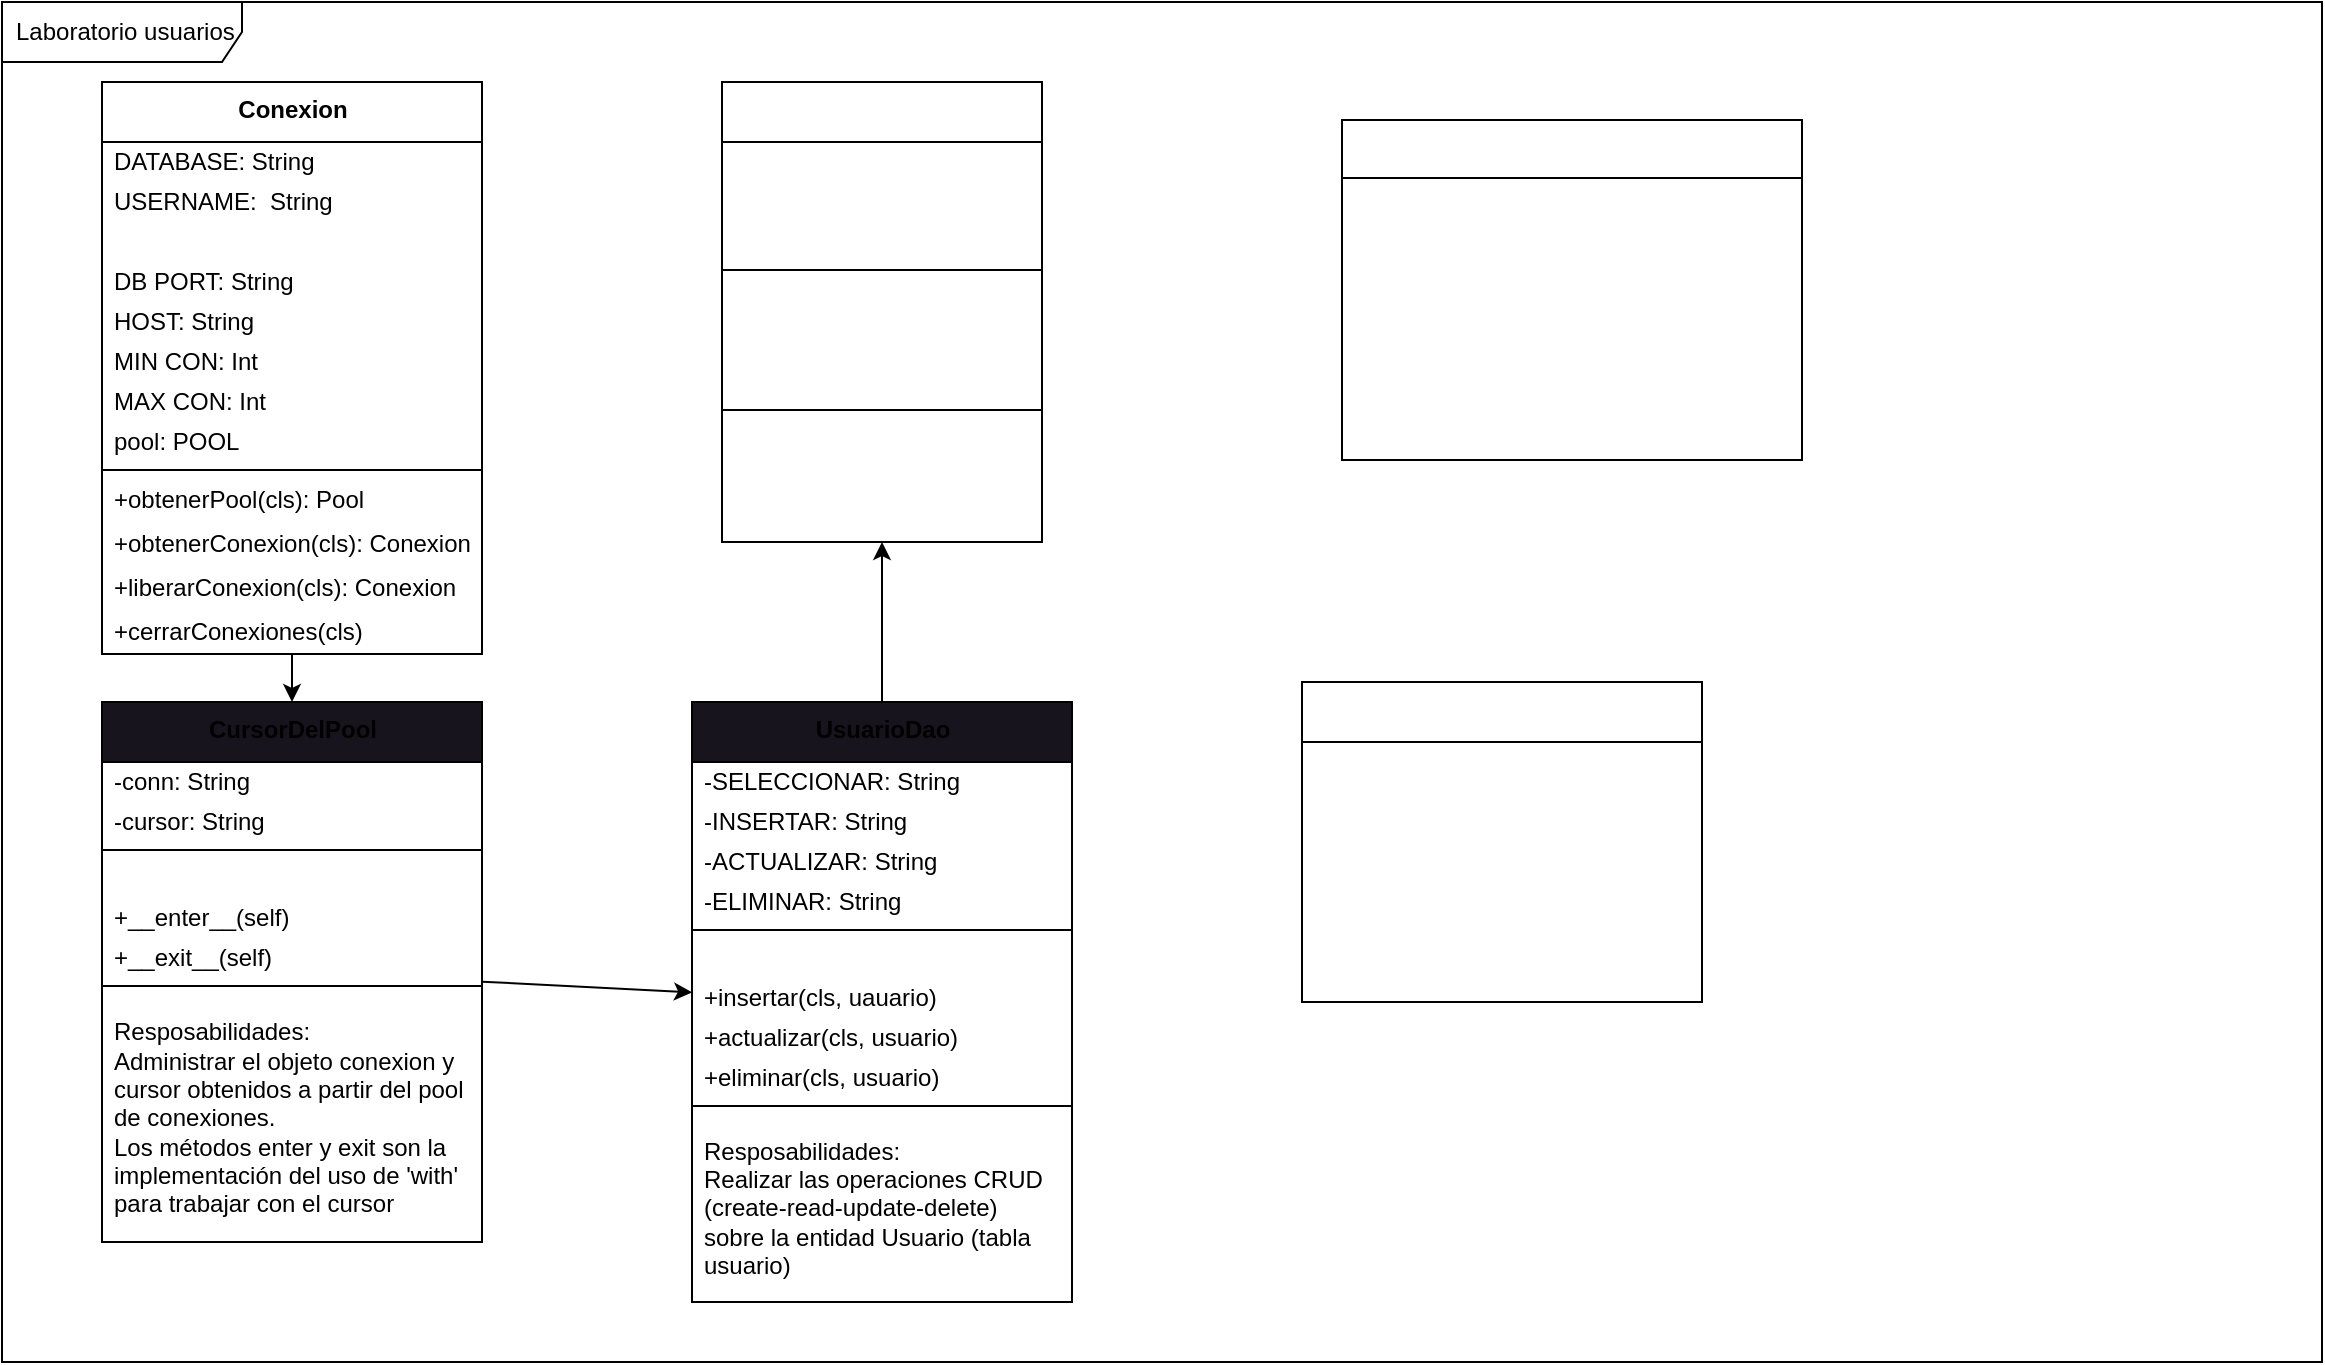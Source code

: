<mxfile>
    <diagram id="i1XCTHyxqTCxPXsNeSBd" name="Página-1">
        <mxGraphModel dx="989" dy="694" grid="1" gridSize="10" guides="1" tooltips="1" connect="1" arrows="1" fold="1" page="0" pageScale="1" pageWidth="827" pageHeight="1169" math="0" shadow="0">
            <root>
                <mxCell id="0"/>
                <mxCell id="1" parent="0"/>
                <mxCell id="2" value="Laboratorio usuarios" style="shape=umlFrame;whiteSpace=wrap;html=1;width=120;height=30;boundedLbl=1;verticalAlign=middle;align=left;spacingLeft=5;" vertex="1" parent="1">
                    <mxGeometry x="-190" width="1160" height="680" as="geometry"/>
                </mxCell>
                <mxCell id="33" value="" style="edgeStyle=none;html=1;fontSize=13;fontColor=#FFFFFF;" edge="1" parent="1" source="3" target="19">
                    <mxGeometry relative="1" as="geometry"/>
                </mxCell>
                <mxCell id="3" value="&lt;b&gt;Conexion&lt;/b&gt;" style="swimlane;fontStyle=0;align=center;verticalAlign=top;childLayout=stackLayout;horizontal=1;startSize=30;horizontalStack=0;resizeParent=1;resizeParentMax=0;resizeLast=0;collapsible=0;marginBottom=0;html=1;" vertex="1" parent="1">
                    <mxGeometry x="-140" y="40" width="190" height="286" as="geometry"/>
                </mxCell>
                <mxCell id="5" value="DATABASE: String" style="text;html=1;strokeColor=none;fillColor=none;align=left;verticalAlign=middle;spacingLeft=4;spacingRight=4;overflow=hidden;rotatable=0;points=[[0,0.5],[1,0.5]];portConstraint=eastwest;" vertex="1" parent="3">
                    <mxGeometry y="30" width="190" height="20" as="geometry"/>
                </mxCell>
                <mxCell id="4" value="USERNAME:&amp;nbsp; String" style="text;html=1;strokeColor=none;fillColor=none;align=left;verticalAlign=middle;spacingLeft=4;spacingRight=4;overflow=hidden;rotatable=0;points=[[0,0.5],[1,0.5]];portConstraint=eastwest;" vertex="1" parent="3">
                    <mxGeometry y="50" width="190" height="20" as="geometry"/>
                </mxCell>
                <mxCell id="6" value="PASSWORD: String" style="text;html=1;strokeColor=none;fillColor=none;align=left;verticalAlign=middle;spacingLeft=4;spacingRight=4;overflow=hidden;rotatable=0;points=[[0,0.5],[1,0.5]];portConstraint=eastwest;fontColor=#FFFFFF;" vertex="1" parent="3">
                    <mxGeometry y="70" width="190" height="20" as="geometry"/>
                </mxCell>
                <mxCell id="7" value="DB PORT: String" style="text;html=1;strokeColor=none;fillColor=none;align=left;verticalAlign=middle;spacingLeft=4;spacingRight=4;overflow=hidden;rotatable=0;points=[[0,0.5],[1,0.5]];portConstraint=eastwest;" vertex="1" parent="3">
                    <mxGeometry y="90" width="190" height="20" as="geometry"/>
                </mxCell>
                <mxCell id="9" value="HOST: String" style="text;html=1;strokeColor=none;fillColor=none;align=left;verticalAlign=middle;spacingLeft=4;spacingRight=4;overflow=hidden;rotatable=0;points=[[0,0.5],[1,0.5]];portConstraint=eastwest;" vertex="1" parent="3">
                    <mxGeometry y="110" width="190" height="20" as="geometry"/>
                </mxCell>
                <mxCell id="13" value="MIN CON: Int" style="text;html=1;strokeColor=none;fillColor=none;align=left;verticalAlign=middle;spacingLeft=4;spacingRight=4;overflow=hidden;rotatable=0;points=[[0,0.5],[1,0.5]];portConstraint=eastwest;" vertex="1" parent="3">
                    <mxGeometry y="130" width="190" height="20" as="geometry"/>
                </mxCell>
                <mxCell id="12" value="MAX CON: Int&lt;span style=&quot;white-space: pre;&quot;&gt;&#9;&lt;/span&gt;" style="text;html=1;strokeColor=none;fillColor=none;align=left;verticalAlign=middle;spacingLeft=4;spacingRight=4;overflow=hidden;rotatable=0;points=[[0,0.5],[1,0.5]];portConstraint=eastwest;" vertex="1" parent="3">
                    <mxGeometry y="150" width="190" height="20" as="geometry"/>
                </mxCell>
                <mxCell id="11" value="pool: POOL" style="text;html=1;strokeColor=none;fillColor=none;align=left;verticalAlign=middle;spacingLeft=4;spacingRight=4;overflow=hidden;rotatable=0;points=[[0,0.5],[1,0.5]];portConstraint=eastwest;" vertex="1" parent="3">
                    <mxGeometry y="170" width="190" height="20" as="geometry"/>
                </mxCell>
                <mxCell id="8" value="" style="line;strokeWidth=1;fillColor=none;align=left;verticalAlign=middle;spacingTop=-1;spacingLeft=3;spacingRight=3;rotatable=0;labelPosition=right;points=[];portConstraint=eastwest;" vertex="1" parent="3">
                    <mxGeometry y="190" width="190" height="8" as="geometry"/>
                </mxCell>
                <mxCell id="10" value="+obtenerPool(cls): Pool" style="text;html=1;strokeColor=none;fillColor=none;align=left;verticalAlign=middle;spacingLeft=4;spacingRight=4;overflow=hidden;rotatable=0;points=[[0,0.5],[1,0.5]];portConstraint=eastwest;" vertex="1" parent="3">
                    <mxGeometry y="198" width="190" height="22" as="geometry"/>
                </mxCell>
                <mxCell id="17" value="+obtenerConexion(cls): Conexion" style="text;html=1;strokeColor=none;fillColor=none;align=left;verticalAlign=middle;spacingLeft=4;spacingRight=4;overflow=hidden;rotatable=0;points=[[0,0.5],[1,0.5]];portConstraint=eastwest;" vertex="1" parent="3">
                    <mxGeometry y="220" width="190" height="22" as="geometry"/>
                </mxCell>
                <mxCell id="16" value="+liberarConexion(cls): Conexion" style="text;html=1;strokeColor=none;fillColor=none;align=left;verticalAlign=middle;spacingLeft=4;spacingRight=4;overflow=hidden;rotatable=0;points=[[0,0.5],[1,0.5]];portConstraint=eastwest;" vertex="1" parent="3">
                    <mxGeometry y="242" width="190" height="22" as="geometry"/>
                </mxCell>
                <mxCell id="15" value="+cerrarConexiones(cls)" style="text;html=1;strokeColor=none;fillColor=none;align=left;verticalAlign=middle;spacingLeft=4;spacingRight=4;overflow=hidden;rotatable=0;points=[[0,0.5],[1,0.5]];portConstraint=eastwest;" vertex="1" parent="3">
                    <mxGeometry y="264" width="190" height="22" as="geometry"/>
                </mxCell>
                <mxCell id="54" value="" style="edgeStyle=none;html=1;fontSize=13;fontColor=#FFFFFF;" edge="1" parent="1" source="19" target="45">
                    <mxGeometry relative="1" as="geometry"/>
                </mxCell>
                <mxCell id="19" value="&lt;b&gt;CursorDelPool&lt;/b&gt;" style="swimlane;fontStyle=0;align=center;verticalAlign=top;childLayout=stackLayout;horizontal=1;startSize=30;horizontalStack=0;resizeParent=1;resizeParentMax=0;resizeLast=0;collapsible=0;marginBottom=0;html=1;fillColor=rgb(24, 20, 29);" vertex="1" parent="1">
                    <mxGeometry x="-140" y="350" width="190" height="270" as="geometry"/>
                </mxCell>
                <mxCell id="20" value="-conn: String" style="text;html=1;strokeColor=none;fillColor=none;align=left;verticalAlign=middle;spacingLeft=4;spacingRight=4;overflow=hidden;rotatable=0;points=[[0,0.5],[1,0.5]];portConstraint=eastwest;" vertex="1" parent="19">
                    <mxGeometry y="30" width="190" height="20" as="geometry"/>
                </mxCell>
                <mxCell id="21" value="-cursor: String" style="text;html=1;strokeColor=none;fillColor=none;align=left;verticalAlign=middle;spacingLeft=4;spacingRight=4;overflow=hidden;rotatable=0;points=[[0,0.5],[1,0.5]];portConstraint=eastwest;" vertex="1" parent="19">
                    <mxGeometry y="50" width="190" height="20" as="geometry"/>
                </mxCell>
                <mxCell id="34" value="" style="line;strokeWidth=1;fillColor=none;align=left;verticalAlign=middle;spacingTop=-1;spacingLeft=3;spacingRight=3;rotatable=0;labelPosition=right;points=[];portConstraint=eastwest;" vertex="1" parent="19">
                    <mxGeometry y="70" width="190" height="8" as="geometry"/>
                </mxCell>
                <mxCell id="22" value="+__init__(self)" style="text;html=1;strokeColor=none;fillColor=none;align=left;verticalAlign=middle;spacingLeft=4;spacingRight=4;overflow=hidden;rotatable=0;points=[[0,0.5],[1,0.5]];portConstraint=eastwest;fontColor=#FFFFFF;" vertex="1" parent="19">
                    <mxGeometry y="78" width="190" height="20" as="geometry"/>
                </mxCell>
                <mxCell id="23" value="+__enter__(self)" style="text;html=1;strokeColor=none;fillColor=none;align=left;verticalAlign=middle;spacingLeft=4;spacingRight=4;overflow=hidden;rotatable=0;points=[[0,0.5],[1,0.5]];portConstraint=eastwest;" vertex="1" parent="19">
                    <mxGeometry y="98" width="190" height="20" as="geometry"/>
                </mxCell>
                <mxCell id="24" value="+__exit__(self)" style="text;html=1;strokeColor=none;fillColor=none;align=left;verticalAlign=middle;spacingLeft=4;spacingRight=4;overflow=hidden;rotatable=0;points=[[0,0.5],[1,0.5]];portConstraint=eastwest;" vertex="1" parent="19">
                    <mxGeometry y="118" width="190" height="20" as="geometry"/>
                </mxCell>
                <mxCell id="28" value="" style="line;strokeWidth=1;fillColor=none;align=left;verticalAlign=middle;spacingTop=-1;spacingLeft=3;spacingRight=3;rotatable=0;labelPosition=right;points=[];portConstraint=eastwest;" vertex="1" parent="19">
                    <mxGeometry y="138" width="190" height="8" as="geometry"/>
                </mxCell>
                <mxCell id="25" value="Resposabilidades:&amp;nbsp;&lt;br&gt;Administrar el objeto conexion y&amp;nbsp;&lt;br&gt;cursor obtenidos a partir del pool&lt;br&gt;de conexiones.&lt;br&gt;Los métodos enter y exit son la&amp;nbsp;&lt;br&gt;implementación del uso de 'with'&lt;br&gt;para trabajar con el cursor" style="text;html=1;strokeColor=none;fillColor=none;align=left;verticalAlign=middle;spacingLeft=4;spacingRight=4;overflow=hidden;rotatable=0;points=[[0,0.5],[1,0.5]];portConstraint=eastwest;" vertex="1" parent="19">
                    <mxGeometry y="146" width="190" height="124" as="geometry"/>
                </mxCell>
                <mxCell id="35" value="Ususario" style="swimlane;fontStyle=0;align=center;verticalAlign=top;childLayout=stackLayout;horizontal=1;startSize=30;horizontalStack=0;resizeParent=1;resizeParentMax=0;resizeLast=0;collapsible=0;marginBottom=0;html=1;fontSize=13;fontColor=#FFFFFF;" vertex="1" parent="1">
                    <mxGeometry x="170" y="40" width="160" height="230" as="geometry"/>
                </mxCell>
                <mxCell id="36" value="-id_usurario: Int" style="text;html=1;strokeColor=none;fillColor=none;align=left;verticalAlign=middle;spacingLeft=4;spacingRight=4;overflow=hidden;rotatable=0;points=[[0,0.5],[1,0.5]];portConstraint=eastwest;fontSize=13;fontColor=#FFFFFF;" vertex="1" parent="35">
                    <mxGeometry y="30" width="160" height="20" as="geometry"/>
                </mxCell>
                <mxCell id="37" value="-username: String" style="text;html=1;strokeColor=none;fillColor=none;align=left;verticalAlign=middle;spacingLeft=4;spacingRight=4;overflow=hidden;rotatable=0;points=[[0,0.5],[1,0.5]];portConstraint=eastwest;fontSize=13;fontColor=#FFFFFF;" vertex="1" parent="35">
                    <mxGeometry y="50" width="160" height="20" as="geometry"/>
                </mxCell>
                <mxCell id="39" value="-password: String" style="text;html=1;strokeColor=none;fillColor=none;align=left;verticalAlign=middle;spacingLeft=4;spacingRight=4;overflow=hidden;rotatable=0;points=[[0,0.5],[1,0.5]];portConstraint=eastwest;fontSize=13;fontColor=#FFFFFF;" vertex="1" parent="35">
                    <mxGeometry y="70" width="160" height="20" as="geometry"/>
                </mxCell>
                <mxCell id="40" value="" style="line;strokeWidth=1;fillColor=none;align=left;verticalAlign=middle;spacingTop=-1;spacingLeft=3;spacingRight=3;rotatable=0;labelPosition=right;points=[];portConstraint=eastwest;fontSize=13;fontColor=#FFFFFF;" vertex="1" parent="35">
                    <mxGeometry y="90" width="160" height="8" as="geometry"/>
                </mxCell>
                <mxCell id="41" value="+__str__(): String" style="text;html=1;strokeColor=none;fillColor=none;align=left;verticalAlign=middle;spacingLeft=4;spacingRight=4;overflow=hidden;rotatable=0;points=[[0,0.5],[1,0.5]];portConstraint=eastwest;fontSize=13;fontColor=#FFFFFF;" vertex="1" parent="35">
                    <mxGeometry y="98" width="160" height="20" as="geometry"/>
                </mxCell>
                <mxCell id="42" value="+metodo Get/Set de&amp;nbsp;&lt;br&gt;cada atributo" style="text;html=1;strokeColor=none;fillColor=none;align=left;verticalAlign=middle;spacingLeft=4;spacingRight=4;overflow=hidden;rotatable=0;points=[[0,0.5],[1,0.5]];portConstraint=eastwest;fontSize=13;fontColor=#FFFFFF;" vertex="1" parent="35">
                    <mxGeometry y="118" width="160" height="42" as="geometry"/>
                </mxCell>
                <mxCell id="44" value="" style="line;strokeWidth=1;fillColor=none;align=left;verticalAlign=middle;spacingTop=-1;spacingLeft=3;spacingRight=3;rotatable=0;labelPosition=right;points=[];portConstraint=eastwest;fontSize=13;fontColor=#FFFFFF;" vertex="1" parent="35">
                    <mxGeometry y="160" width="160" height="8" as="geometry"/>
                </mxCell>
                <mxCell id="43" value="Responsabilidades:&lt;br&gt;Crea objetos de entidad&lt;br&gt;Usuario" style="text;html=1;strokeColor=none;fillColor=none;align=left;verticalAlign=middle;spacingLeft=4;spacingRight=4;overflow=hidden;rotatable=0;points=[[0,0.5],[1,0.5]];portConstraint=eastwest;fontSize=13;fontColor=#FFFFFF;" vertex="1" parent="35">
                    <mxGeometry y="168" width="160" height="62" as="geometry"/>
                </mxCell>
                <mxCell id="58" style="edgeStyle=none;html=1;fontSize=13;fontColor=#FFFFFF;" edge="1" parent="1" source="45" target="43">
                    <mxGeometry relative="1" as="geometry"/>
                </mxCell>
                <mxCell id="45" value="&lt;b&gt;UsuarioDao&lt;/b&gt;" style="swimlane;fontStyle=0;align=center;verticalAlign=top;childLayout=stackLayout;horizontal=1;startSize=30;horizontalStack=0;resizeParent=1;resizeParentMax=0;resizeLast=0;collapsible=0;marginBottom=0;html=1;fillColor=rgb(24, 20, 29);" vertex="1" parent="1">
                    <mxGeometry x="155" y="350" width="190" height="300" as="geometry"/>
                </mxCell>
                <mxCell id="46" value="-SELECCIONAR: String" style="text;html=1;strokeColor=none;fillColor=none;align=left;verticalAlign=middle;spacingLeft=4;spacingRight=4;overflow=hidden;rotatable=0;points=[[0,0.5],[1,0.5]];portConstraint=eastwest;" vertex="1" parent="45">
                    <mxGeometry y="30" width="190" height="20" as="geometry"/>
                </mxCell>
                <mxCell id="47" value="-INSERTAR: String" style="text;html=1;strokeColor=none;fillColor=none;align=left;verticalAlign=middle;spacingLeft=4;spacingRight=4;overflow=hidden;rotatable=0;points=[[0,0.5],[1,0.5]];portConstraint=eastwest;" vertex="1" parent="45">
                    <mxGeometry y="50" width="190" height="20" as="geometry"/>
                </mxCell>
                <mxCell id="56" value="-ACTUALIZAR: String" style="text;html=1;strokeColor=none;fillColor=none;align=left;verticalAlign=middle;spacingLeft=4;spacingRight=4;overflow=hidden;rotatable=0;points=[[0,0.5],[1,0.5]];portConstraint=eastwest;" vertex="1" parent="45">
                    <mxGeometry y="70" width="190" height="20" as="geometry"/>
                </mxCell>
                <mxCell id="55" value="-ELIMINAR: String" style="text;html=1;strokeColor=none;fillColor=none;align=left;verticalAlign=middle;spacingLeft=4;spacingRight=4;overflow=hidden;rotatable=0;points=[[0,0.5],[1,0.5]];portConstraint=eastwest;" vertex="1" parent="45">
                    <mxGeometry y="90" width="190" height="20" as="geometry"/>
                </mxCell>
                <mxCell id="48" value="" style="line;strokeWidth=1;fillColor=none;align=left;verticalAlign=middle;spacingTop=-1;spacingLeft=3;spacingRight=3;rotatable=0;labelPosition=right;points=[];portConstraint=eastwest;" vertex="1" parent="45">
                    <mxGeometry y="110" width="190" height="8" as="geometry"/>
                </mxCell>
                <mxCell id="49" value="+seleccionar(cls): List&amp;lt;Usuario&amp;gt;" style="text;html=1;strokeColor=none;fillColor=none;align=left;verticalAlign=middle;spacingLeft=4;spacingRight=4;overflow=hidden;rotatable=0;points=[[0,0.5],[1,0.5]];portConstraint=eastwest;fontColor=#FFFFFF;" vertex="1" parent="45">
                    <mxGeometry y="118" width="190" height="20" as="geometry"/>
                </mxCell>
                <mxCell id="50" value="+insertar(cls, uauario)" style="text;html=1;strokeColor=none;fillColor=none;align=left;verticalAlign=middle;spacingLeft=4;spacingRight=4;overflow=hidden;rotatable=0;points=[[0,0.5],[1,0.5]];portConstraint=eastwest;" vertex="1" parent="45">
                    <mxGeometry y="138" width="190" height="20" as="geometry"/>
                </mxCell>
                <mxCell id="51" value="+actualizar(cls, usuario)" style="text;html=1;strokeColor=none;fillColor=none;align=left;verticalAlign=middle;spacingLeft=4;spacingRight=4;overflow=hidden;rotatable=0;points=[[0,0.5],[1,0.5]];portConstraint=eastwest;" vertex="1" parent="45">
                    <mxGeometry y="158" width="190" height="20" as="geometry"/>
                </mxCell>
                <mxCell id="57" value="+eliminar(cls, usuario)" style="text;html=1;strokeColor=none;fillColor=none;align=left;verticalAlign=middle;spacingLeft=4;spacingRight=4;overflow=hidden;rotatable=0;points=[[0,0.5],[1,0.5]];portConstraint=eastwest;" vertex="1" parent="45">
                    <mxGeometry y="178" width="190" height="20" as="geometry"/>
                </mxCell>
                <mxCell id="52" value="" style="line;strokeWidth=1;fillColor=none;align=left;verticalAlign=middle;spacingTop=-1;spacingLeft=3;spacingRight=3;rotatable=0;labelPosition=right;points=[];portConstraint=eastwest;" vertex="1" parent="45">
                    <mxGeometry y="198" width="190" height="8" as="geometry"/>
                </mxCell>
                <mxCell id="53" value="Resposabilidades:&amp;nbsp;&lt;br&gt;Realizar las operaciones CRUD&lt;br&gt;(create-read-update-delete)&lt;br&gt;sobre la entidad Usuario (tabla &lt;br&gt;usuario)" style="text;html=1;strokeColor=none;fillColor=none;align=left;verticalAlign=middle;spacingLeft=4;spacingRight=4;overflow=hidden;rotatable=0;points=[[0,0.5],[1,0.5]];portConstraint=eastwest;" vertex="1" parent="45">
                    <mxGeometry y="206" width="190" height="94" as="geometry"/>
                </mxCell>
                <mxCell id="59" value="MenuAppUsuario" style="swimlane;fontStyle=1;align=center;verticalAlign=middle;childLayout=stackLayout;horizontal=1;startSize=29;horizontalStack=0;resizeParent=1;resizeParentMax=0;resizeLast=0;collapsible=0;marginBottom=0;html=1;fontSize=13;fontColor=#FFFFFF;" vertex="1" parent="1">
                    <mxGeometry x="480" y="59" width="230" height="170" as="geometry"/>
                </mxCell>
                <mxCell id="60" value="Responsabilidades:" style="text;html=1;strokeColor=none;fillColor=none;align=left;verticalAlign=middle;spacingLeft=4;spacingRight=4;overflow=hidden;rotatable=0;points=[[0,0.5],[1,0.5]];portConstraint=eastwest;fontSize=13;fontColor=#FFFFFF;" vertex="1" parent="59">
                    <mxGeometry y="29" width="230" height="25" as="geometry"/>
                </mxCell>
                <mxCell id="61" value="- Contiene un menu con 5 opciones:&lt;br&gt;1) Listar usuarios&lt;br&gt;2) Agregar usuario&lt;br&gt;3) Actualizar usuario&lt;br&gt;4) Eliminar usuario&lt;br&gt;5) Salir" style="text;html=1;strokeColor=none;fillColor=none;align=left;verticalAlign=middle;spacingLeft=4;spacingRight=4;overflow=hidden;rotatable=0;points=[[0,0.5],[1,0.5]];portConstraint=eastwest;fontSize=13;fontColor=#FFFFFF;" vertex="1" parent="59">
                    <mxGeometry y="54" width="230" height="116" as="geometry"/>
                </mxCell>
                <mxCell id="62" value="logger_base" style="swimlane;fontStyle=0;align=center;verticalAlign=top;childLayout=stackLayout;horizontal=1;startSize=30;horizontalStack=0;resizeParent=1;resizeParentMax=0;resizeLast=0;collapsible=0;marginBottom=0;html=1;fontSize=13;fontColor=#FFFFFF;" vertex="1" parent="1">
                    <mxGeometry x="460" y="340" width="200" height="160" as="geometry"/>
                </mxCell>
                <mxCell id="64" value="Responsabilidades:&lt;br&gt;- Configuración de logging para&amp;nbsp;&lt;br&gt;toda la aplicacion" style="text;html=1;strokeColor=none;fillColor=none;align=left;verticalAlign=middle;spacingLeft=4;spacingRight=4;overflow=hidden;rotatable=0;points=[[0,0.5],[1,0.5]];portConstraint=eastwest;fontSize=13;fontColor=#FFFFFF;" vertex="1" parent="1">
                    <mxGeometry x="460" y="400" width="200" height="60" as="geometry"/>
                </mxCell>
            </root>
        </mxGraphModel>
    </diagram>
</mxfile>